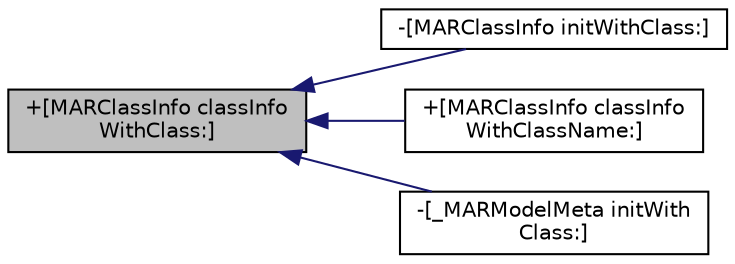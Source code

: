 digraph "+[MARClassInfo classInfoWithClass:]"
{
  edge [fontname="Helvetica",fontsize="10",labelfontname="Helvetica",labelfontsize="10"];
  node [fontname="Helvetica",fontsize="10",shape=record];
  rankdir="LR";
  Node10 [label="+[MARClassInfo classInfo\lWithClass:]",height=0.2,width=0.4,color="black", fillcolor="grey75", style="filled", fontcolor="black"];
  Node10 -> Node11 [dir="back",color="midnightblue",fontsize="10",style="solid",fontname="Helvetica"];
  Node11 [label="-[MARClassInfo initWithClass:]",height=0.2,width=0.4,color="black", fillcolor="white", style="filled",URL="$interface_m_a_r_class_info.html#a1a48eba29b3dbc9fde95f62721e0b26c"];
  Node10 -> Node12 [dir="back",color="midnightblue",fontsize="10",style="solid",fontname="Helvetica"];
  Node12 [label="+[MARClassInfo classInfo\lWithClassName:]",height=0.2,width=0.4,color="black", fillcolor="white", style="filled",URL="$interface_m_a_r_class_info.html#af02aef4558c3d2d1060850a8564c2710"];
  Node10 -> Node13 [dir="back",color="midnightblue",fontsize="10",style="solid",fontname="Helvetica"];
  Node13 [label="-[_MARModelMeta initWith\lClass:]",height=0.2,width=0.4,color="black", fillcolor="white", style="filled",URL="$interface___m_a_r_model_meta.html#a67ce54090c69f7372e1f1edf677589ec"];
}
